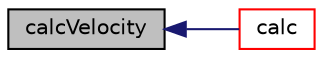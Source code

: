 digraph "calcVelocity"
{
  bgcolor="transparent";
  edge [fontname="Helvetica",fontsize="10",labelfontname="Helvetica",labelfontsize="10"];
  node [fontname="Helvetica",fontsize="10",shape=record];
  rankdir="LR";
  Node71 [label="calcVelocity",height=0.2,width=0.4,color="black", fillcolor="grey75", style="filled", fontcolor="black"];
  Node71 -> Node72 [dir="back",color="midnightblue",fontsize="10",style="solid",fontname="Helvetica"];
  Node72 [label="calc",height=0.2,width=0.4,color="red",URL="$a25005.html#a6a46515d02de32cba752f8c0cdd512e9",tooltip="Update parcel properties over the time interval. "];
}

